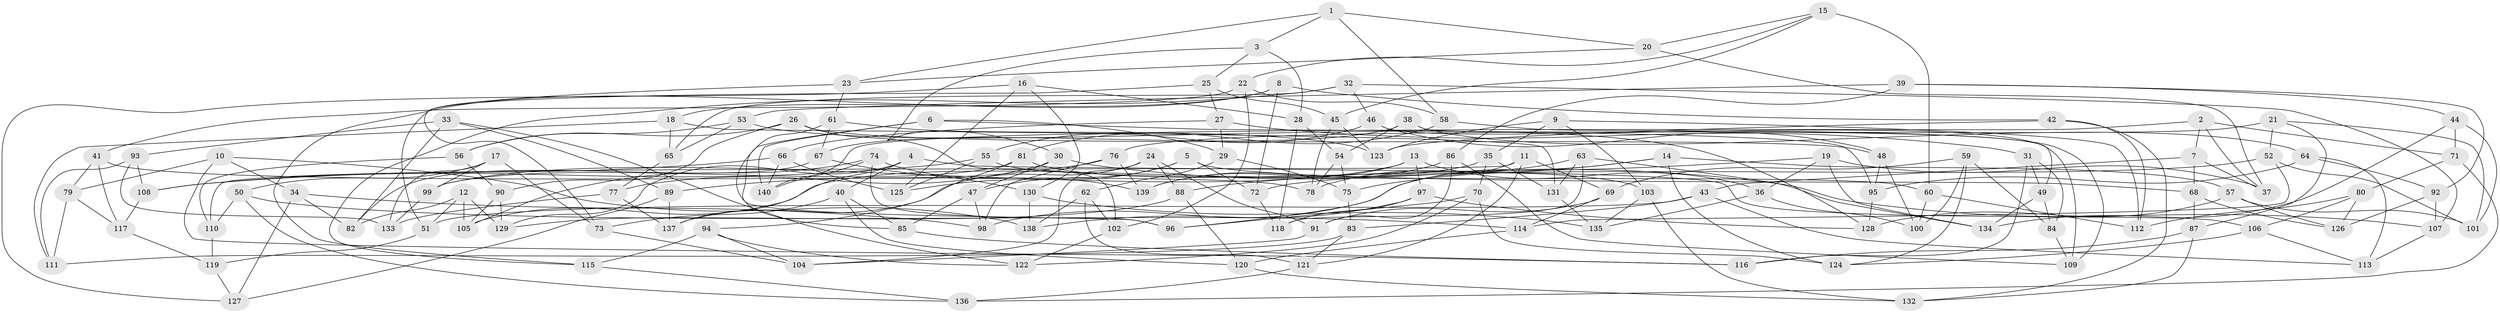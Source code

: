 // coarse degree distribution, {10: 0.08571428571428572, 8: 0.04285714285714286, 12: 0.014285714285714285, 11: 0.014285714285714285, 9: 0.1, 4: 0.6428571428571429, 7: 0.02857142857142857, 3: 0.05714285714285714, 6: 0.014285714285714285}
// Generated by graph-tools (version 1.1) at 2025/53/03/04/25 22:53:36]
// undirected, 140 vertices, 280 edges
graph export_dot {
  node [color=gray90,style=filled];
  1;
  2;
  3;
  4;
  5;
  6;
  7;
  8;
  9;
  10;
  11;
  12;
  13;
  14;
  15;
  16;
  17;
  18;
  19;
  20;
  21;
  22;
  23;
  24;
  25;
  26;
  27;
  28;
  29;
  30;
  31;
  32;
  33;
  34;
  35;
  36;
  37;
  38;
  39;
  40;
  41;
  42;
  43;
  44;
  45;
  46;
  47;
  48;
  49;
  50;
  51;
  52;
  53;
  54;
  55;
  56;
  57;
  58;
  59;
  60;
  61;
  62;
  63;
  64;
  65;
  66;
  67;
  68;
  69;
  70;
  71;
  72;
  73;
  74;
  75;
  76;
  77;
  78;
  79;
  80;
  81;
  82;
  83;
  84;
  85;
  86;
  87;
  88;
  89;
  90;
  91;
  92;
  93;
  94;
  95;
  96;
  97;
  98;
  99;
  100;
  101;
  102;
  103;
  104;
  105;
  106;
  107;
  108;
  109;
  110;
  111;
  112;
  113;
  114;
  115;
  116;
  117;
  118;
  119;
  120;
  121;
  122;
  123;
  124;
  125;
  126;
  127;
  128;
  129;
  130;
  131;
  132;
  133;
  134;
  135;
  136;
  137;
  138;
  139;
  140;
  1 -- 3;
  1 -- 58;
  1 -- 20;
  1 -- 23;
  2 -- 37;
  2 -- 140;
  2 -- 71;
  2 -- 7;
  3 -- 25;
  3 -- 30;
  3 -- 28;
  4 -- 106;
  4 -- 129;
  4 -- 40;
  4 -- 137;
  5 -- 125;
  5 -- 68;
  5 -- 47;
  5 -- 72;
  6 -- 140;
  6 -- 29;
  6 -- 85;
  6 -- 95;
  7 -- 43;
  7 -- 37;
  7 -- 68;
  8 -- 72;
  8 -- 18;
  8 -- 42;
  8 -- 115;
  9 -- 35;
  9 -- 103;
  9 -- 123;
  9 -- 112;
  10 -- 34;
  10 -- 116;
  10 -- 138;
  10 -- 79;
  11 -- 96;
  11 -- 121;
  11 -- 69;
  11 -- 110;
  12 -- 82;
  12 -- 129;
  12 -- 51;
  12 -- 105;
  13 -- 97;
  13 -- 139;
  13 -- 99;
  13 -- 36;
  14 -- 57;
  14 -- 124;
  14 -- 75;
  14 -- 98;
  15 -- 60;
  15 -- 45;
  15 -- 20;
  15 -- 22;
  16 -- 127;
  16 -- 28;
  16 -- 125;
  16 -- 130;
  17 -- 73;
  17 -- 50;
  17 -- 99;
  17 -- 133;
  18 -- 131;
  18 -- 65;
  18 -- 111;
  19 -- 134;
  19 -- 36;
  19 -- 88;
  19 -- 37;
  20 -- 37;
  20 -- 23;
  21 -- 101;
  21 -- 87;
  21 -- 76;
  21 -- 52;
  22 -- 41;
  22 -- 58;
  22 -- 102;
  23 -- 73;
  23 -- 61;
  24 -- 88;
  24 -- 137;
  24 -- 91;
  24 -- 104;
  25 -- 27;
  25 -- 51;
  25 -- 45;
  26 -- 48;
  26 -- 90;
  26 -- 56;
  26 -- 102;
  27 -- 29;
  27 -- 66;
  27 -- 31;
  28 -- 118;
  28 -- 54;
  29 -- 75;
  29 -- 62;
  30 -- 47;
  30 -- 107;
  30 -- 77;
  31 -- 84;
  31 -- 116;
  31 -- 49;
  32 -- 65;
  32 -- 46;
  32 -- 115;
  32 -- 107;
  33 -- 82;
  33 -- 93;
  33 -- 89;
  33 -- 122;
  34 -- 82;
  34 -- 127;
  34 -- 98;
  35 -- 70;
  35 -- 105;
  35 -- 131;
  36 -- 135;
  36 -- 100;
  38 -- 54;
  38 -- 67;
  38 -- 49;
  38 -- 64;
  39 -- 53;
  39 -- 92;
  39 -- 86;
  39 -- 44;
  40 -- 73;
  40 -- 85;
  40 -- 120;
  41 -- 79;
  41 -- 78;
  41 -- 117;
  42 -- 132;
  42 -- 112;
  42 -- 123;
  43 -- 83;
  43 -- 113;
  43 -- 51;
  44 -- 134;
  44 -- 101;
  44 -- 71;
  45 -- 78;
  45 -- 123;
  46 -- 48;
  46 -- 109;
  46 -- 55;
  47 -- 98;
  47 -- 85;
  48 -- 100;
  48 -- 95;
  49 -- 84;
  49 -- 134;
  50 -- 110;
  50 -- 114;
  50 -- 136;
  51 -- 119;
  52 -- 114;
  52 -- 72;
  52 -- 101;
  53 -- 65;
  53 -- 128;
  53 -- 56;
  54 -- 78;
  54 -- 75;
  55 -- 60;
  55 -- 125;
  55 -- 108;
  56 -- 110;
  56 -- 90;
  57 -- 128;
  57 -- 101;
  57 -- 126;
  58 -- 81;
  58 -- 109;
  59 -- 124;
  59 -- 100;
  59 -- 69;
  59 -- 84;
  60 -- 100;
  60 -- 112;
  61 -- 67;
  61 -- 96;
  61 -- 123;
  62 -- 138;
  62 -- 121;
  62 -- 102;
  63 -- 134;
  63 -- 78;
  63 -- 131;
  63 -- 118;
  64 -- 113;
  64 -- 95;
  64 -- 92;
  65 -- 77;
  66 -- 140;
  66 -- 125;
  66 -- 108;
  67 -- 130;
  67 -- 82;
  68 -- 87;
  68 -- 126;
  69 -- 114;
  69 -- 91;
  70 -- 96;
  70 -- 124;
  70 -- 122;
  71 -- 80;
  71 -- 136;
  72 -- 118;
  73 -- 104;
  74 -- 96;
  74 -- 139;
  74 -- 140;
  74 -- 105;
  75 -- 83;
  76 -- 98;
  76 -- 89;
  76 -- 139;
  77 -- 133;
  77 -- 137;
  79 -- 117;
  79 -- 111;
  80 -- 106;
  80 -- 112;
  80 -- 126;
  81 -- 99;
  81 -- 103;
  81 -- 94;
  83 -- 121;
  83 -- 111;
  84 -- 109;
  85 -- 116;
  86 -- 109;
  86 -- 139;
  86 -- 91;
  87 -- 116;
  87 -- 132;
  88 -- 120;
  88 -- 129;
  89 -- 137;
  89 -- 127;
  90 -- 105;
  90 -- 129;
  91 -- 104;
  92 -- 126;
  92 -- 107;
  93 -- 133;
  93 -- 108;
  93 -- 111;
  94 -- 122;
  94 -- 115;
  94 -- 104;
  95 -- 128;
  97 -- 138;
  97 -- 128;
  97 -- 118;
  99 -- 133;
  102 -- 122;
  103 -- 135;
  103 -- 132;
  106 -- 113;
  106 -- 124;
  107 -- 113;
  108 -- 117;
  110 -- 119;
  114 -- 120;
  115 -- 136;
  117 -- 119;
  119 -- 127;
  120 -- 132;
  121 -- 136;
  130 -- 138;
  130 -- 135;
  131 -- 135;
}
